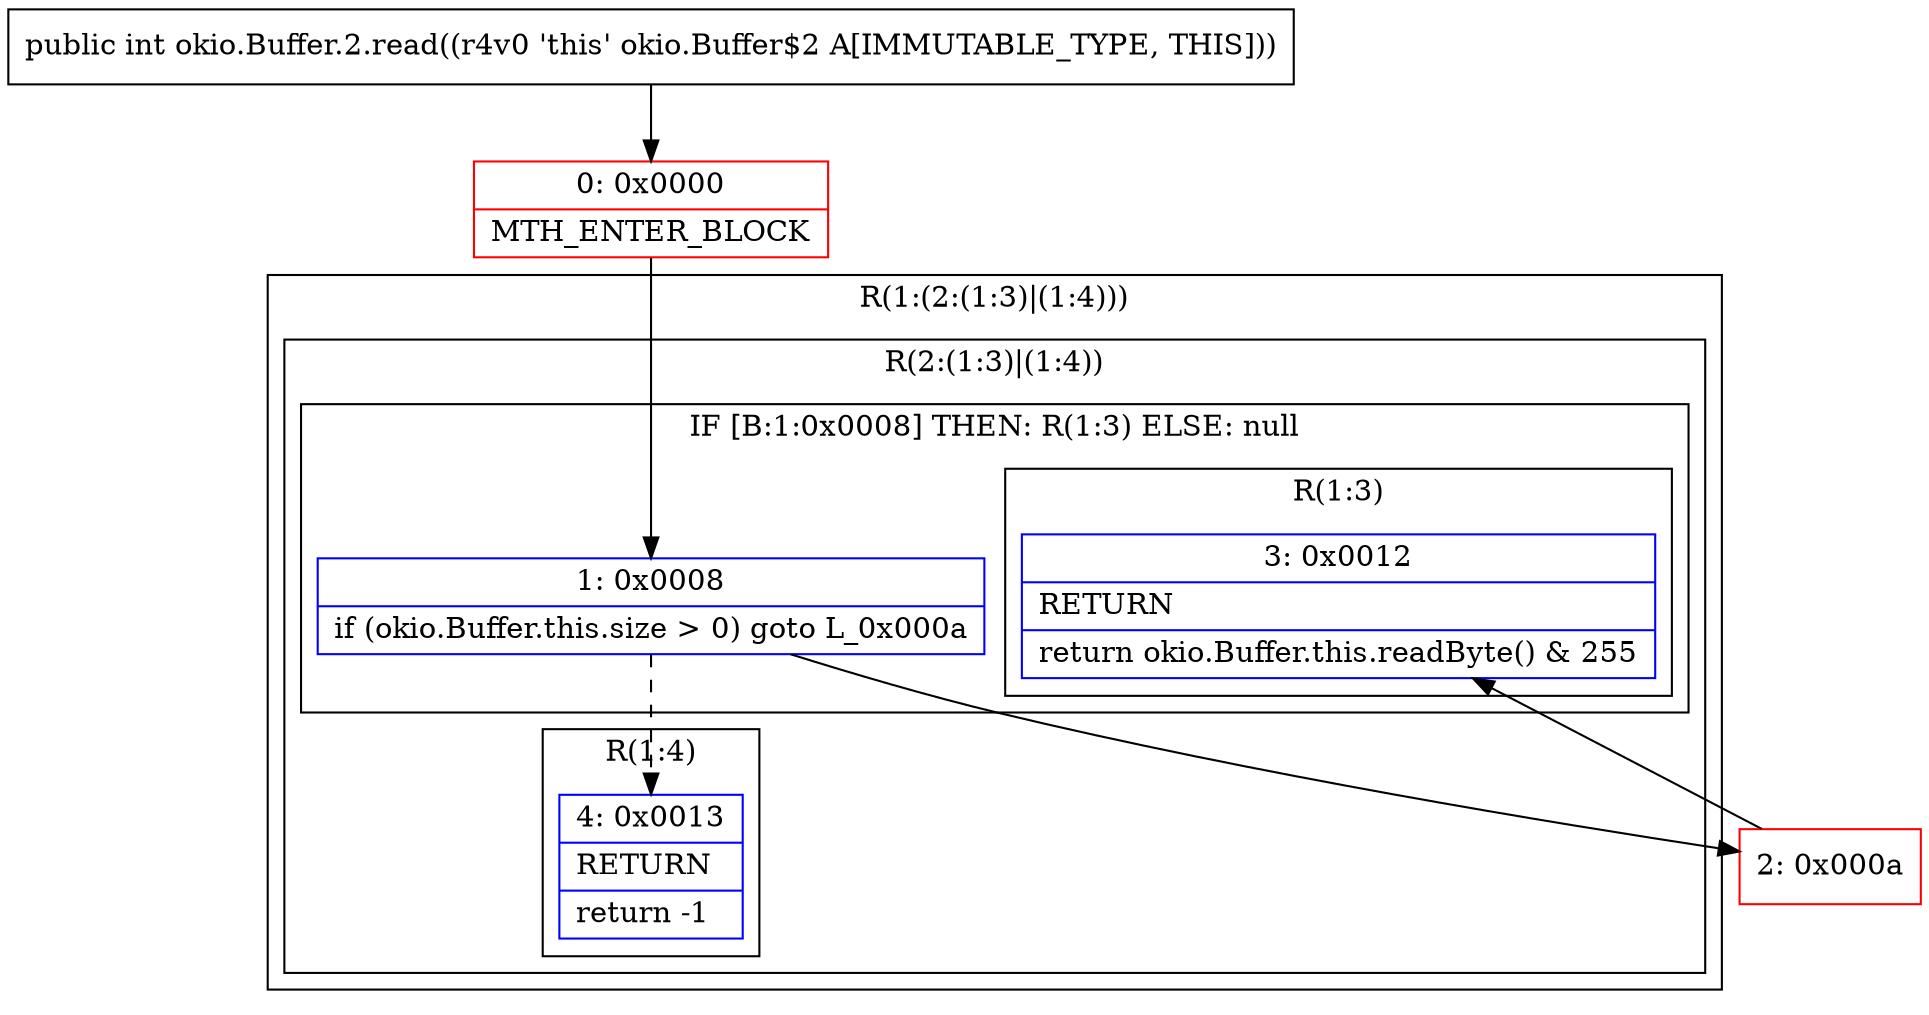 digraph "CFG forokio.Buffer.2.read()I" {
subgraph cluster_Region_2064214436 {
label = "R(1:(2:(1:3)|(1:4)))";
node [shape=record,color=blue];
subgraph cluster_Region_569865315 {
label = "R(2:(1:3)|(1:4))";
node [shape=record,color=blue];
subgraph cluster_IfRegion_1281150491 {
label = "IF [B:1:0x0008] THEN: R(1:3) ELSE: null";
node [shape=record,color=blue];
Node_1 [shape=record,label="{1\:\ 0x0008|if (okio.Buffer.this.size \> 0) goto L_0x000a\l}"];
subgraph cluster_Region_1421447329 {
label = "R(1:3)";
node [shape=record,color=blue];
Node_3 [shape=record,label="{3\:\ 0x0012|RETURN\l|return okio.Buffer.this.readByte() & 255\l}"];
}
}
subgraph cluster_Region_1682806747 {
label = "R(1:4)";
node [shape=record,color=blue];
Node_4 [shape=record,label="{4\:\ 0x0013|RETURN\l|return \-1\l}"];
}
}
}
Node_0 [shape=record,color=red,label="{0\:\ 0x0000|MTH_ENTER_BLOCK\l}"];
Node_2 [shape=record,color=red,label="{2\:\ 0x000a}"];
MethodNode[shape=record,label="{public int okio.Buffer.2.read((r4v0 'this' okio.Buffer$2 A[IMMUTABLE_TYPE, THIS])) }"];
MethodNode -> Node_0;
Node_1 -> Node_2;
Node_1 -> Node_4[style=dashed];
Node_0 -> Node_1;
Node_2 -> Node_3;
}

